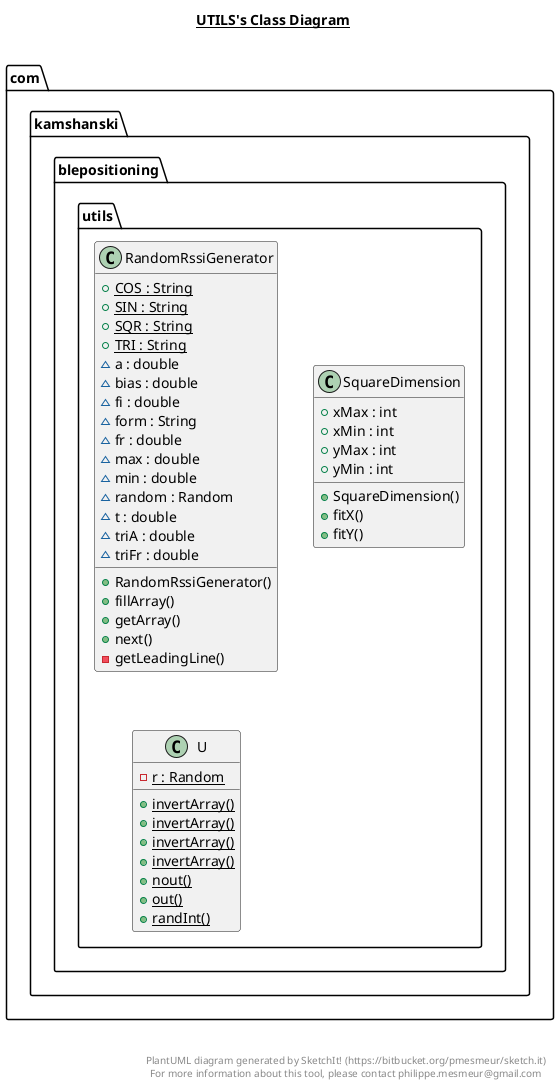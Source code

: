 @startuml

title __UTILS's Class Diagram__\n

  namespace com.kamshanski.blepositioning {
    namespace utils {
      class com.kamshanski.blepositioning.utils.RandomRssiGenerator {
          {static} + COS : String
          {static} + SIN : String
          {static} + SQR : String
          {static} + TRI : String
          ~ a : double
          ~ bias : double
          ~ fi : double
          ~ form : String
          ~ fr : double
          ~ max : double
          ~ min : double
          ~ random : Random
          ~ t : double
          ~ triA : double
          ~ triFr : double
          + RandomRssiGenerator()
          + fillArray()
          + getArray()
          + next()
          - getLeadingLine()
      }
    }
  }
  

  namespace com.kamshanski.blepositioning {
    namespace utils {
      class com.kamshanski.blepositioning.utils.SquareDimension {
          + xMax : int
          + xMin : int
          + yMax : int
          + yMin : int
          + SquareDimension()
          + fitX()
          + fitY()
      }
    }
  }
  

  namespace com.kamshanski.blepositioning {
    namespace utils {
      class com.kamshanski.blepositioning.utils.U {
          {static} - r : Random
          {static} + invertArray()
          {static} + invertArray()
          {static} + invertArray()
          {static} + invertArray()
          {static} + nout()
          {static} + out()
          {static} + randInt()
      }
    }
  }
  



right footer


PlantUML diagram generated by SketchIt! (https://bitbucket.org/pmesmeur/sketch.it)
For more information about this tool, please contact philippe.mesmeur@gmail.com
endfooter

@enduml
